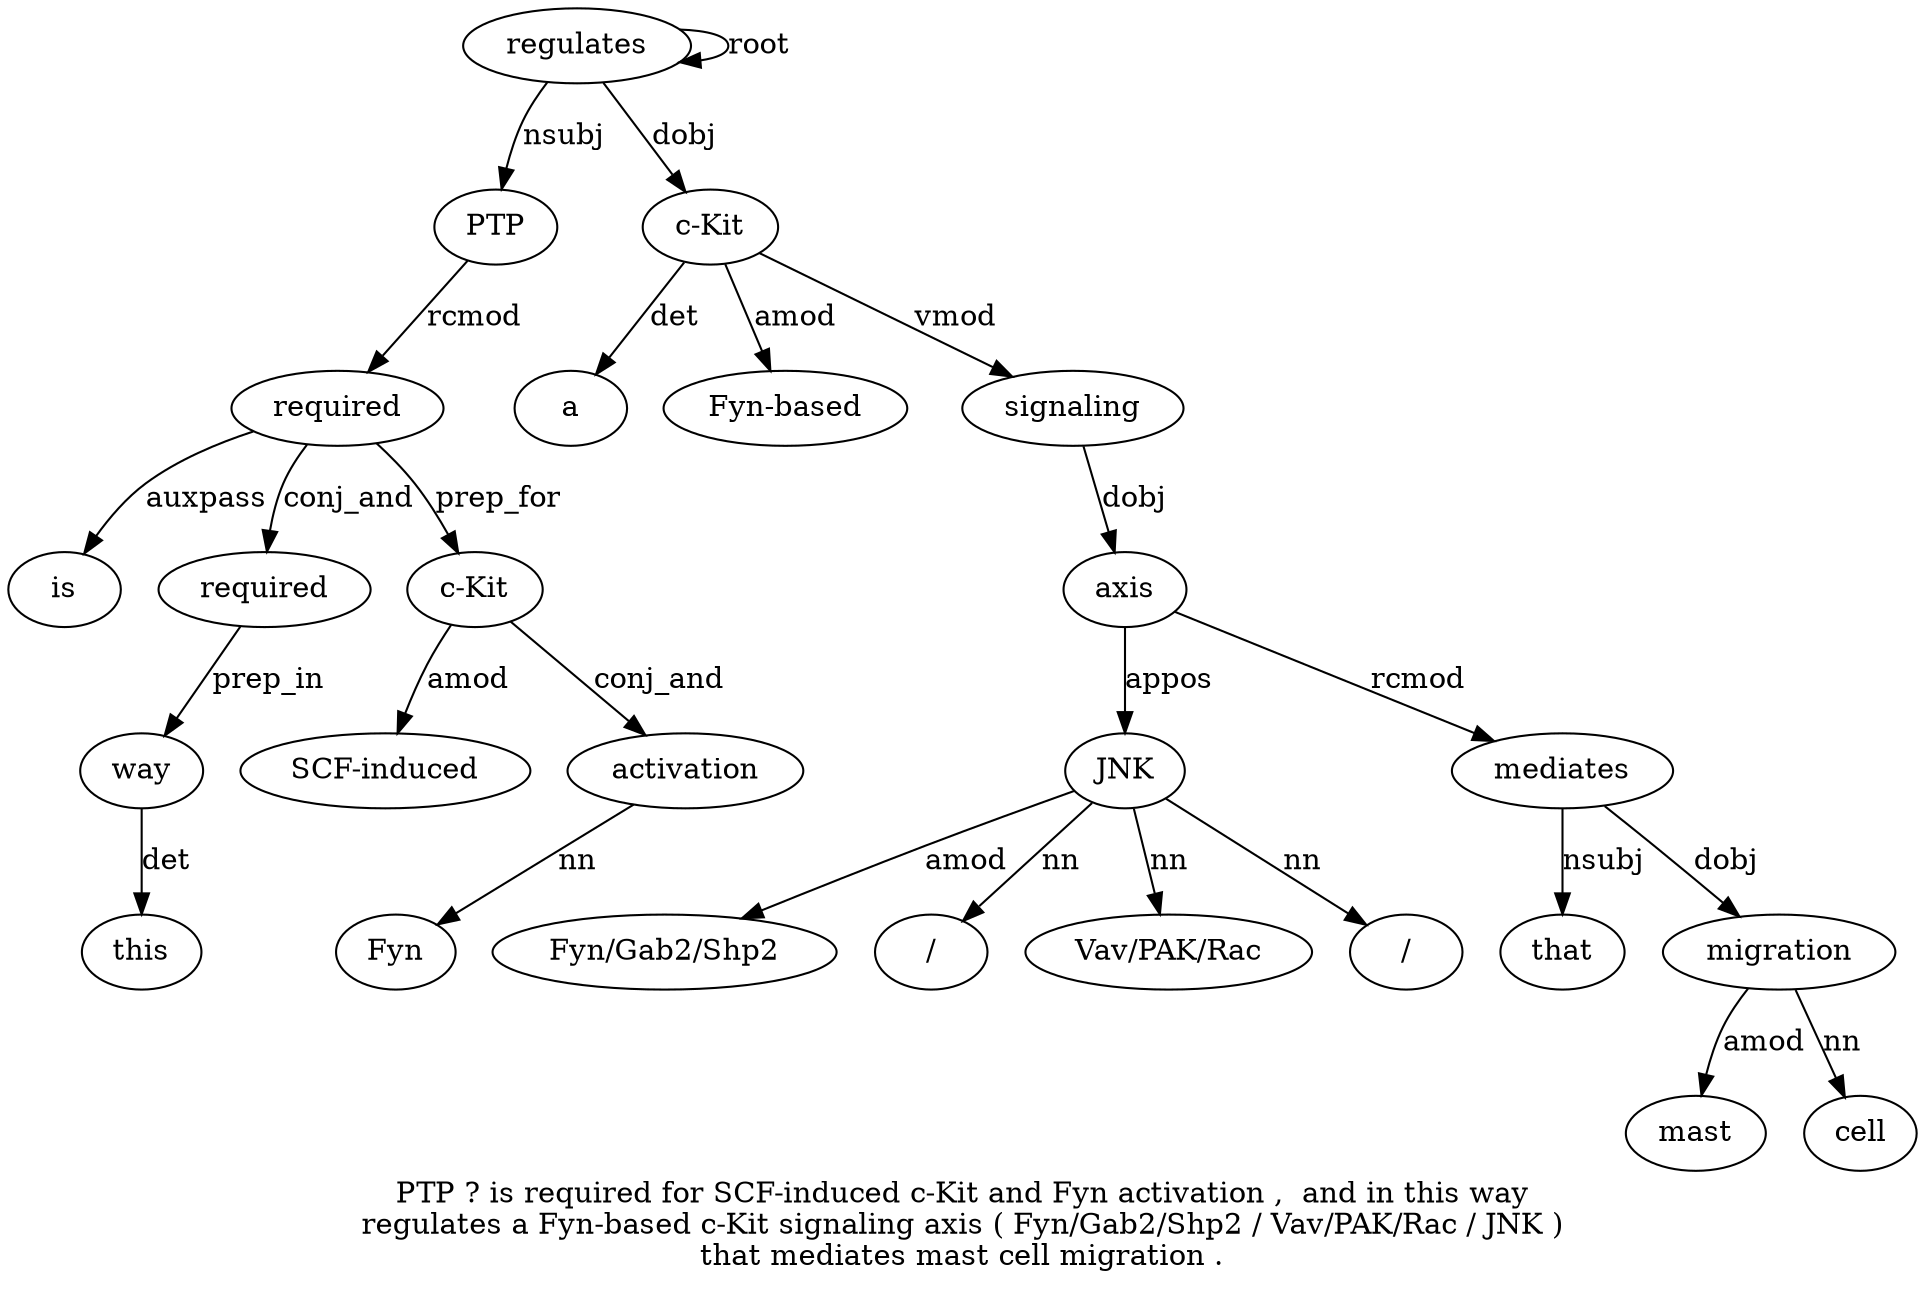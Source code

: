 digraph "PTP ? is required for SCF-induced c-Kit and Fyn activation ,  and in this way regulates a Fyn-based c-Kit signaling axis ( Fyn/Gab2/Shp2 / Vav/PAK/Rac / JNK ) that mediates mast cell migration ." {
label="PTP ? is required for SCF-induced c-Kit and Fyn activation ,  and in this way
regulates a Fyn-based c-Kit signaling axis ( Fyn/Gab2/Shp2 / Vav/PAK/Rac / JNK )
that mediates mast cell migration .";
regulates16 [style=filled, fillcolor=white, label=regulates];
PTP1 [style=filled, fillcolor=white, label=PTP];
regulates16 -> PTP1  [label=nsubj];
required4 [style=filled, fillcolor=white, label=required];
is3 [style=filled, fillcolor=white, label=is];
required4 -> is3  [label=auxpass];
PTP1 -> required4  [label=rcmod];
"required4'" [style=filled, fillcolor=white, label=required];
required4 -> "required4'"  [label=conj_and];
"c-Kit7" [style=filled, fillcolor=white, label="c-Kit"];
"SCF-induced6" [style=filled, fillcolor=white, label="SCF-induced"];
"c-Kit7" -> "SCF-induced6"  [label=amod];
required4 -> "c-Kit7"  [label=prep_for];
activation10 [style=filled, fillcolor=white, label=activation];
Fyn9 [style=filled, fillcolor=white, label=Fyn];
activation10 -> Fyn9  [label=nn];
"c-Kit7" -> activation10  [label=conj_and];
way15 [style=filled, fillcolor=white, label=way];
this14 [style=filled, fillcolor=white, label=this];
way15 -> this14  [label=det];
"required4'" -> way15  [label=prep_in];
regulates16 -> regulates16  [label=root];
"c-Kit19" [style=filled, fillcolor=white, label="c-Kit"];
a17 [style=filled, fillcolor=white, label=a];
"c-Kit19" -> a17  [label=det];
"Fyn-based18" [style=filled, fillcolor=white, label="Fyn-based"];
"c-Kit19" -> "Fyn-based18"  [label=amod];
regulates16 -> "c-Kit19"  [label=dobj];
signaling20 [style=filled, fillcolor=white, label=signaling];
"c-Kit19" -> signaling20  [label=vmod];
axis21 [style=filled, fillcolor=white, label=axis];
signaling20 -> axis21  [label=dobj];
JNK27 [style=filled, fillcolor=white, label=JNK];
"Fyn/Gab2/Shp223" [style=filled, fillcolor=white, label="Fyn/Gab2/Shp2"];
JNK27 -> "Fyn/Gab2/Shp223"  [label=amod];
"/24" [style=filled, fillcolor=white, label="/"];
JNK27 -> "/24"  [label=nn];
"Vav/PAK/Rac25" [style=filled, fillcolor=white, label="Vav/PAK/Rac"];
JNK27 -> "Vav/PAK/Rac25"  [label=nn];
"/26" [style=filled, fillcolor=white, label="/"];
JNK27 -> "/26"  [label=nn];
axis21 -> JNK27  [label=appos];
mediates30 [style=filled, fillcolor=white, label=mediates];
that29 [style=filled, fillcolor=white, label=that];
mediates30 -> that29  [label=nsubj];
axis21 -> mediates30  [label=rcmod];
migration33 [style=filled, fillcolor=white, label=migration];
mast31 [style=filled, fillcolor=white, label=mast];
migration33 -> mast31  [label=amod];
cell32 [style=filled, fillcolor=white, label=cell];
migration33 -> cell32  [label=nn];
mediates30 -> migration33  [label=dobj];
}
